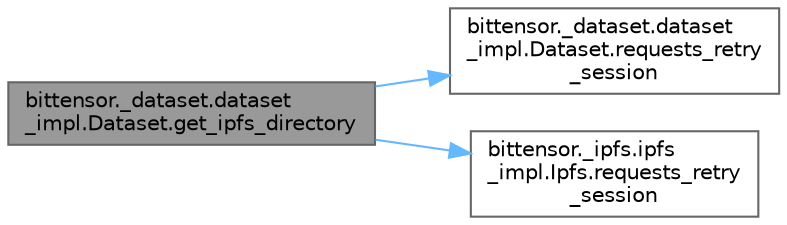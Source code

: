 digraph "bittensor._dataset.dataset_impl.Dataset.get_ipfs_directory"
{
 // LATEX_PDF_SIZE
  bgcolor="transparent";
  edge [fontname=Helvetica,fontsize=10,labelfontname=Helvetica,labelfontsize=10];
  node [fontname=Helvetica,fontsize=10,shape=box,height=0.2,width=0.4];
  rankdir="LR";
  Node1 [label="bittensor._dataset.dataset\l_impl.Dataset.get_ipfs_directory",height=0.2,width=0.4,color="gray40", fillcolor="grey60", style="filled", fontcolor="black",tooltip=" "];
  Node1 -> Node2 [color="steelblue1",style="solid"];
  Node2 [label="bittensor._dataset.dataset\l_impl.Dataset.requests_retry\l_session",height=0.2,width=0.4,color="grey40", fillcolor="white", style="filled",URL="$classbittensor_1_1__dataset_1_1dataset__impl_1_1_dataset.html#a0610ebda290a3a7d1fc7cb59515370fa",tooltip=" "];
  Node1 -> Node3 [color="steelblue1",style="solid"];
  Node3 [label="bittensor._ipfs.ipfs\l_impl.Ipfs.requests_retry\l_session",height=0.2,width=0.4,color="grey40", fillcolor="white", style="filled",URL="$classbittensor_1_1__ipfs_1_1ipfs__impl_1_1_ipfs.html#a16cda134ae7787ea37f9718a9e260c64",tooltip=" "];
}
